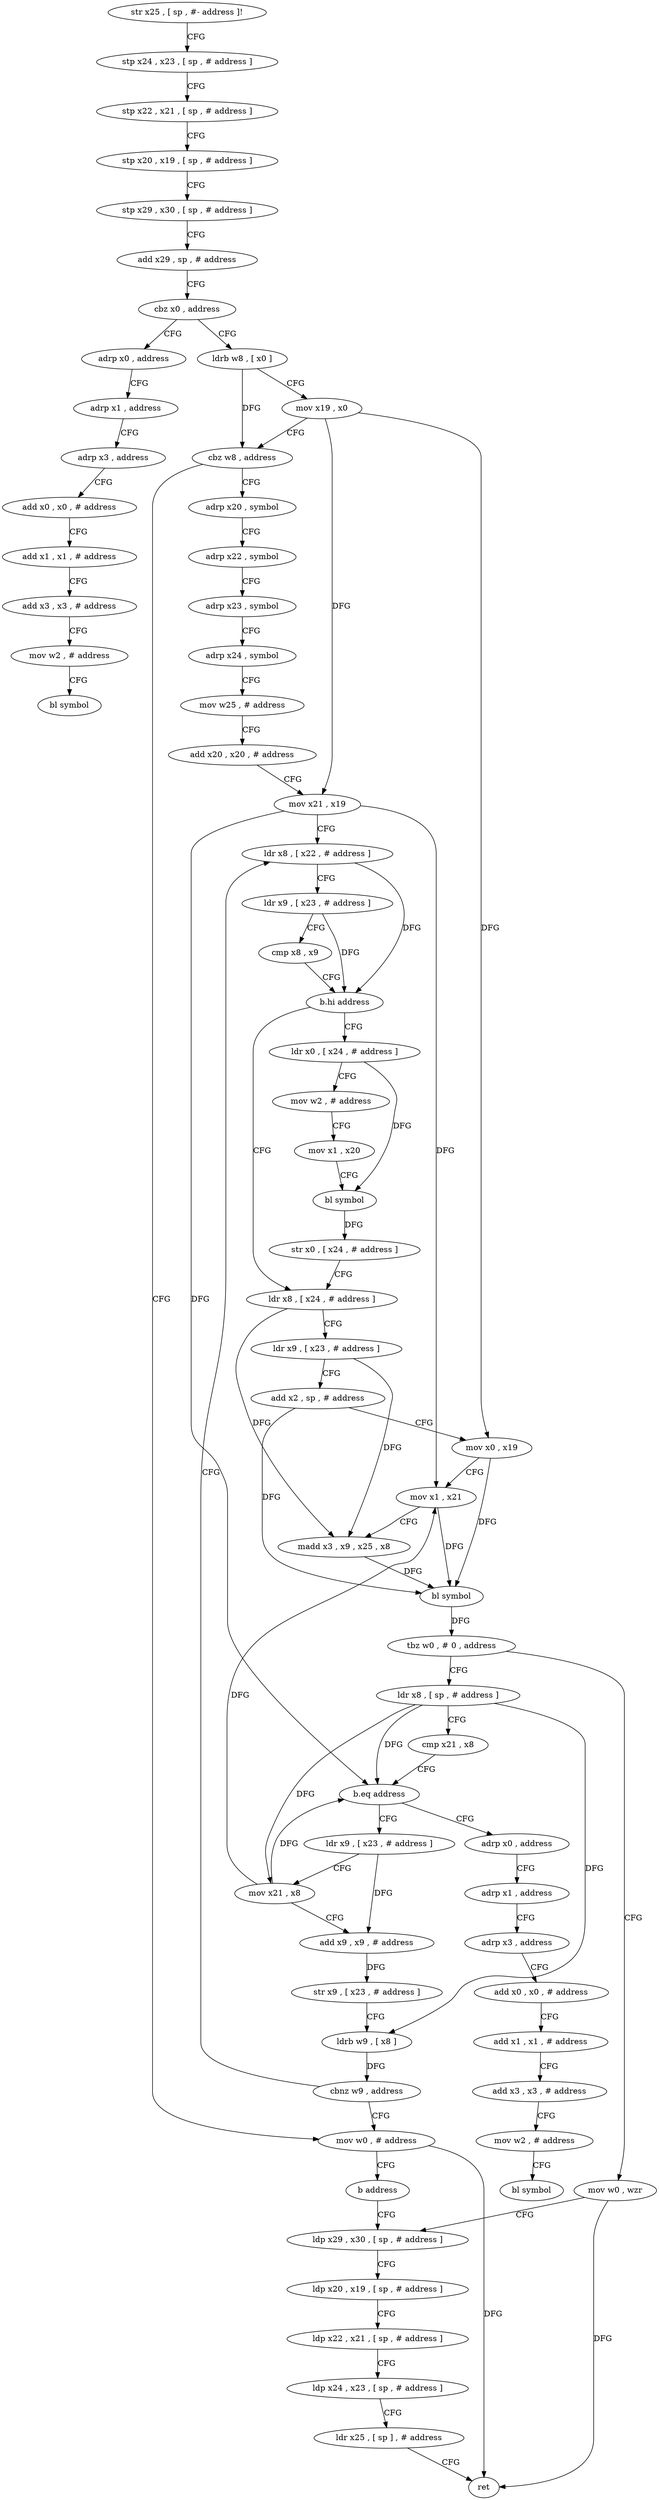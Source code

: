 digraph "func" {
"4204620" [label = "str x25 , [ sp , #- address ]!" ]
"4204624" [label = "stp x24 , x23 , [ sp , # address ]" ]
"4204628" [label = "stp x22 , x21 , [ sp , # address ]" ]
"4204632" [label = "stp x20 , x19 , [ sp , # address ]" ]
"4204636" [label = "stp x29 , x30 , [ sp , # address ]" ]
"4204640" [label = "add x29 , sp , # address" ]
"4204644" [label = "cbz x0 , address" ]
"4204860" [label = "adrp x0 , address" ]
"4204648" [label = "ldrb w8 , [ x0 ]" ]
"4204864" [label = "adrp x1 , address" ]
"4204868" [label = "adrp x3 , address" ]
"4204872" [label = "add x0 , x0 , # address" ]
"4204876" [label = "add x1 , x1 , # address" ]
"4204880" [label = "add x3 , x3 , # address" ]
"4204884" [label = "mov w2 , # address" ]
"4204888" [label = "bl symbol" ]
"4204652" [label = "mov x19 , x0" ]
"4204656" [label = "cbz w8 , address" ]
"4204792" [label = "mov w0 , # address" ]
"4204660" [label = "adrp x20 , symbol" ]
"4204796" [label = "b address" ]
"4204804" [label = "ldp x29 , x30 , [ sp , # address ]" ]
"4204664" [label = "adrp x22 , symbol" ]
"4204668" [label = "adrp x23 , symbol" ]
"4204672" [label = "adrp x24 , symbol" ]
"4204676" [label = "mov w25 , # address" ]
"4204680" [label = "add x20 , x20 , # address" ]
"4204684" [label = "mov x21 , x19" ]
"4204688" [label = "ldr x8 , [ x22 , # address ]" ]
"4204808" [label = "ldp x20 , x19 , [ sp , # address ]" ]
"4204812" [label = "ldp x22 , x21 , [ sp , # address ]" ]
"4204816" [label = "ldp x24 , x23 , [ sp , # address ]" ]
"4204820" [label = "ldr x25 , [ sp ] , # address" ]
"4204824" [label = "ret" ]
"4204724" [label = "ldr x8 , [ x24 , # address ]" ]
"4204728" [label = "ldr x9 , [ x23 , # address ]" ]
"4204732" [label = "add x2 , sp , # address" ]
"4204736" [label = "mov x0 , x19" ]
"4204740" [label = "mov x1 , x21" ]
"4204744" [label = "madd x3 , x9 , x25 , x8" ]
"4204748" [label = "bl symbol" ]
"4204752" [label = "tbz w0 , # 0 , address" ]
"4204800" [label = "mov w0 , wzr" ]
"4204756" [label = "ldr x8 , [ sp , # address ]" ]
"4204704" [label = "ldr x0 , [ x24 , # address ]" ]
"4204708" [label = "mov w2 , # address" ]
"4204712" [label = "mov x1 , x20" ]
"4204716" [label = "bl symbol" ]
"4204720" [label = "str x0 , [ x24 , # address ]" ]
"4204760" [label = "cmp x21 , x8" ]
"4204764" [label = "b.eq address" ]
"4204828" [label = "adrp x0 , address" ]
"4204768" [label = "ldr x9 , [ x23 , # address ]" ]
"4204832" [label = "adrp x1 , address" ]
"4204836" [label = "adrp x3 , address" ]
"4204840" [label = "add x0 , x0 , # address" ]
"4204844" [label = "add x1 , x1 , # address" ]
"4204848" [label = "add x3 , x3 , # address" ]
"4204852" [label = "mov w2 , # address" ]
"4204856" [label = "bl symbol" ]
"4204772" [label = "mov x21 , x8" ]
"4204776" [label = "add x9 , x9 , # address" ]
"4204780" [label = "str x9 , [ x23 , # address ]" ]
"4204784" [label = "ldrb w9 , [ x8 ]" ]
"4204788" [label = "cbnz w9 , address" ]
"4204692" [label = "ldr x9 , [ x23 , # address ]" ]
"4204696" [label = "cmp x8 , x9" ]
"4204700" [label = "b.hi address" ]
"4204620" -> "4204624" [ label = "CFG" ]
"4204624" -> "4204628" [ label = "CFG" ]
"4204628" -> "4204632" [ label = "CFG" ]
"4204632" -> "4204636" [ label = "CFG" ]
"4204636" -> "4204640" [ label = "CFG" ]
"4204640" -> "4204644" [ label = "CFG" ]
"4204644" -> "4204860" [ label = "CFG" ]
"4204644" -> "4204648" [ label = "CFG" ]
"4204860" -> "4204864" [ label = "CFG" ]
"4204648" -> "4204652" [ label = "CFG" ]
"4204648" -> "4204656" [ label = "DFG" ]
"4204864" -> "4204868" [ label = "CFG" ]
"4204868" -> "4204872" [ label = "CFG" ]
"4204872" -> "4204876" [ label = "CFG" ]
"4204876" -> "4204880" [ label = "CFG" ]
"4204880" -> "4204884" [ label = "CFG" ]
"4204884" -> "4204888" [ label = "CFG" ]
"4204652" -> "4204656" [ label = "CFG" ]
"4204652" -> "4204684" [ label = "DFG" ]
"4204652" -> "4204736" [ label = "DFG" ]
"4204656" -> "4204792" [ label = "CFG" ]
"4204656" -> "4204660" [ label = "CFG" ]
"4204792" -> "4204796" [ label = "CFG" ]
"4204792" -> "4204824" [ label = "DFG" ]
"4204660" -> "4204664" [ label = "CFG" ]
"4204796" -> "4204804" [ label = "CFG" ]
"4204804" -> "4204808" [ label = "CFG" ]
"4204664" -> "4204668" [ label = "CFG" ]
"4204668" -> "4204672" [ label = "CFG" ]
"4204672" -> "4204676" [ label = "CFG" ]
"4204676" -> "4204680" [ label = "CFG" ]
"4204680" -> "4204684" [ label = "CFG" ]
"4204684" -> "4204688" [ label = "CFG" ]
"4204684" -> "4204740" [ label = "DFG" ]
"4204684" -> "4204764" [ label = "DFG" ]
"4204688" -> "4204692" [ label = "CFG" ]
"4204688" -> "4204700" [ label = "DFG" ]
"4204808" -> "4204812" [ label = "CFG" ]
"4204812" -> "4204816" [ label = "CFG" ]
"4204816" -> "4204820" [ label = "CFG" ]
"4204820" -> "4204824" [ label = "CFG" ]
"4204724" -> "4204728" [ label = "CFG" ]
"4204724" -> "4204744" [ label = "DFG" ]
"4204728" -> "4204732" [ label = "CFG" ]
"4204728" -> "4204744" [ label = "DFG" ]
"4204732" -> "4204736" [ label = "CFG" ]
"4204732" -> "4204748" [ label = "DFG" ]
"4204736" -> "4204740" [ label = "CFG" ]
"4204736" -> "4204748" [ label = "DFG" ]
"4204740" -> "4204744" [ label = "CFG" ]
"4204740" -> "4204748" [ label = "DFG" ]
"4204744" -> "4204748" [ label = "DFG" ]
"4204748" -> "4204752" [ label = "DFG" ]
"4204752" -> "4204800" [ label = "CFG" ]
"4204752" -> "4204756" [ label = "CFG" ]
"4204800" -> "4204804" [ label = "CFG" ]
"4204800" -> "4204824" [ label = "DFG" ]
"4204756" -> "4204760" [ label = "CFG" ]
"4204756" -> "4204764" [ label = "DFG" ]
"4204756" -> "4204772" [ label = "DFG" ]
"4204756" -> "4204784" [ label = "DFG" ]
"4204704" -> "4204708" [ label = "CFG" ]
"4204704" -> "4204716" [ label = "DFG" ]
"4204708" -> "4204712" [ label = "CFG" ]
"4204712" -> "4204716" [ label = "CFG" ]
"4204716" -> "4204720" [ label = "DFG" ]
"4204720" -> "4204724" [ label = "CFG" ]
"4204760" -> "4204764" [ label = "CFG" ]
"4204764" -> "4204828" [ label = "CFG" ]
"4204764" -> "4204768" [ label = "CFG" ]
"4204828" -> "4204832" [ label = "CFG" ]
"4204768" -> "4204772" [ label = "CFG" ]
"4204768" -> "4204776" [ label = "DFG" ]
"4204832" -> "4204836" [ label = "CFG" ]
"4204836" -> "4204840" [ label = "CFG" ]
"4204840" -> "4204844" [ label = "CFG" ]
"4204844" -> "4204848" [ label = "CFG" ]
"4204848" -> "4204852" [ label = "CFG" ]
"4204852" -> "4204856" [ label = "CFG" ]
"4204772" -> "4204776" [ label = "CFG" ]
"4204772" -> "4204740" [ label = "DFG" ]
"4204772" -> "4204764" [ label = "DFG" ]
"4204776" -> "4204780" [ label = "DFG" ]
"4204780" -> "4204784" [ label = "CFG" ]
"4204784" -> "4204788" [ label = "DFG" ]
"4204788" -> "4204688" [ label = "CFG" ]
"4204788" -> "4204792" [ label = "CFG" ]
"4204692" -> "4204696" [ label = "CFG" ]
"4204692" -> "4204700" [ label = "DFG" ]
"4204696" -> "4204700" [ label = "CFG" ]
"4204700" -> "4204724" [ label = "CFG" ]
"4204700" -> "4204704" [ label = "CFG" ]
}
